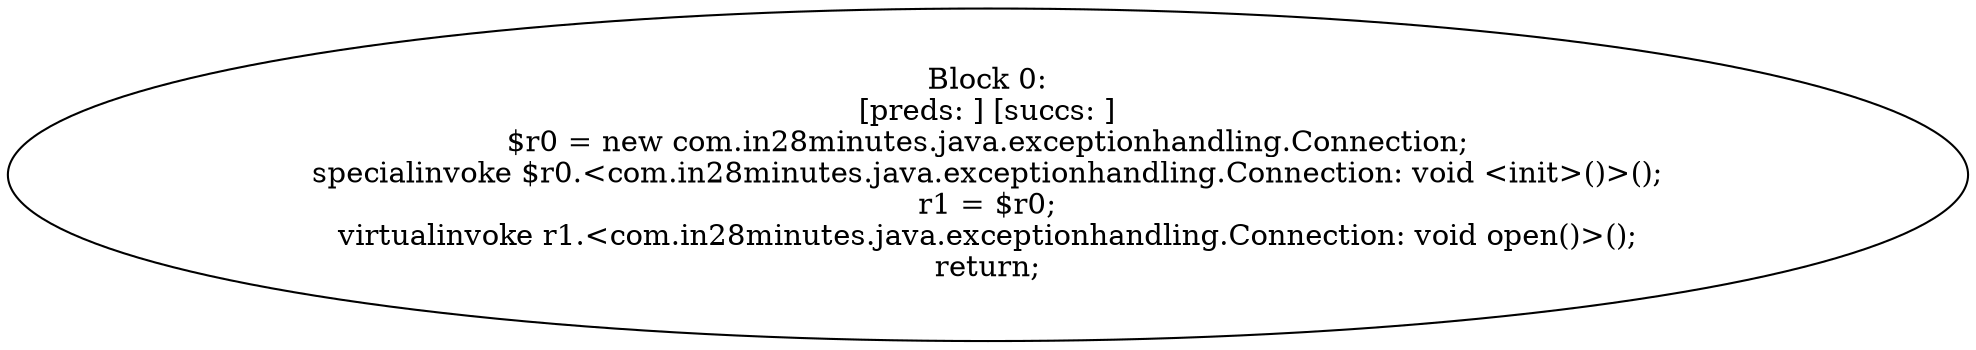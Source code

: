 digraph "unitGraph" {
    "Block 0:
[preds: ] [succs: ]
$r0 = new com.in28minutes.java.exceptionhandling.Connection;
specialinvoke $r0.<com.in28minutes.java.exceptionhandling.Connection: void <init>()>();
r1 = $r0;
virtualinvoke r1.<com.in28minutes.java.exceptionhandling.Connection: void open()>();
return;
"
}
